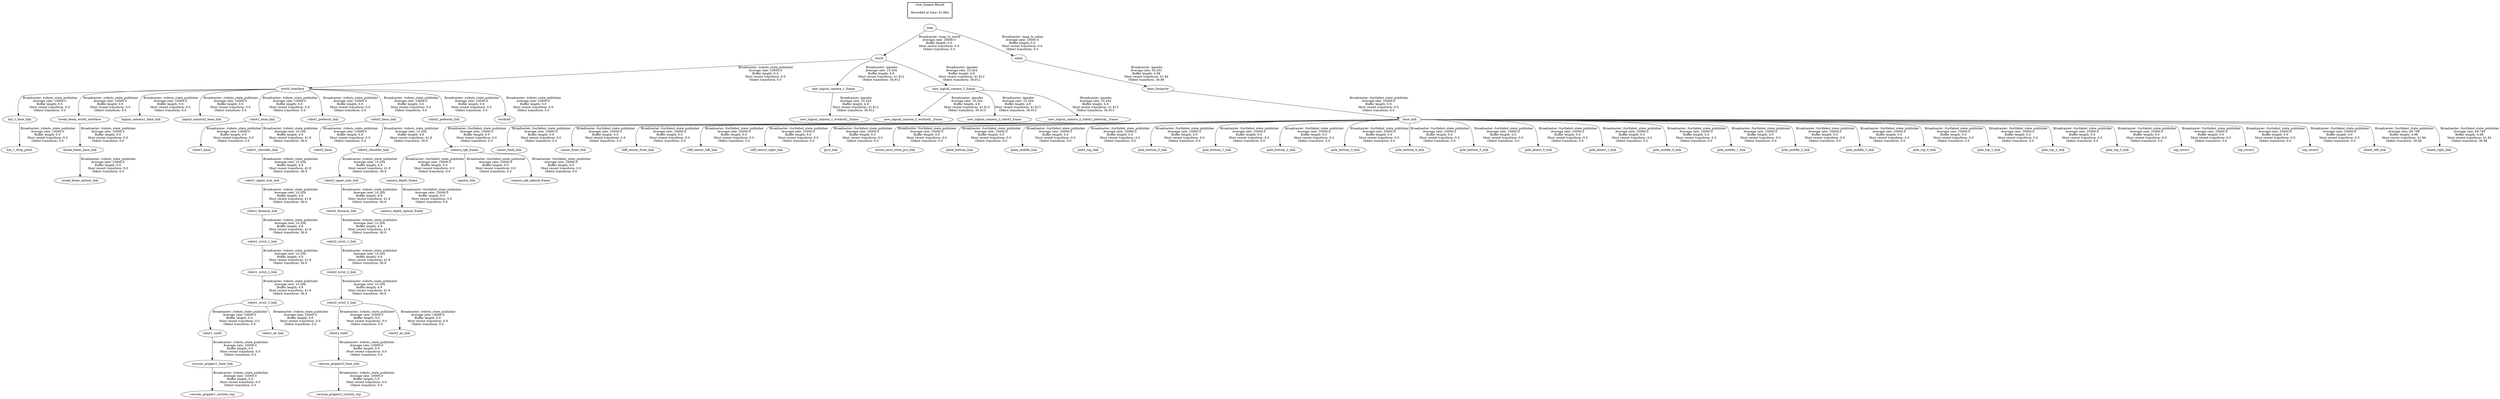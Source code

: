 digraph G {
"world_interface" -> "bin_1_base_link"[label=" Broadcaster: /robots_state_publisher\nAverage rate: 10000.0\nBuffer length: 0.0\nMost recent transform: 0.0\nOldest transform: 0.0\n"];
"world" -> "world_interface"[label=" Broadcaster: /robots_state_publisher\nAverage rate: 10000.0\nBuffer length: 0.0\nMost recent transform: 0.0\nOldest transform: 0.0\n"];
"bin_1_base_link" -> "bin_1_drop_point"[label=" Broadcaster: /robots_state_publisher\nAverage rate: 10000.0\nBuffer length: 0.0\nMost recent transform: 0.0\nOldest transform: 0.0\n"];
"world_interface" -> "break_beam_world_interface"[label=" Broadcaster: /robots_state_publisher\nAverage rate: 10000.0\nBuffer length: 0.0\nMost recent transform: 0.0\nOldest transform: 0.0\n"];
"break_beam_base_link" -> "break_beam_optical_link"[label=" Broadcaster: /robots_state_publisher\nAverage rate: 10000.0\nBuffer length: 0.0\nMost recent transform: 0.0\nOldest transform: 0.0\n"];
"break_beam_world_interface" -> "break_beam_base_link"[label=" Broadcaster: /robots_state_publisher\nAverage rate: 10000.0\nBuffer length: 0.0\nMost recent transform: 0.0\nOldest transform: 0.0\n"];
"robot1_tool0" -> "vacuum_gripper1_base_link"[label=" Broadcaster: /robots_state_publisher\nAverage rate: 10000.0\nBuffer length: 0.0\nMost recent transform: 0.0\nOldest transform: 0.0\n"];
"robot1_wrist_3_link" -> "robot1_tool0"[label=" Broadcaster: /robots_state_publisher\nAverage rate: 10000.0\nBuffer length: 0.0\nMost recent transform: 0.0\nOldest transform: 0.0\n"];
"robot2_tool0" -> "vacuum_gripper2_base_link"[label=" Broadcaster: /robots_state_publisher\nAverage rate: 10000.0\nBuffer length: 0.0\nMost recent transform: 0.0\nOldest transform: 0.0\n"];
"robot2_wrist_3_link" -> "robot2_tool0"[label=" Broadcaster: /robots_state_publisher\nAverage rate: 10000.0\nBuffer length: 0.0\nMost recent transform: 0.0\nOldest transform: 0.0\n"];
"world_interface" -> "logical_camera1_base_link"[label=" Broadcaster: /robots_state_publisher\nAverage rate: 10000.0\nBuffer length: 0.0\nMost recent transform: 0.0\nOldest transform: 0.0\n"];
"world_interface" -> "logical_camera2_base_link"[label=" Broadcaster: /robots_state_publisher\nAverage rate: 10000.0\nBuffer length: 0.0\nMost recent transform: 0.0\nOldest transform: 0.0\n"];
"robot1_base_link" -> "robot1_base"[label=" Broadcaster: /robots_state_publisher\nAverage rate: 10000.0\nBuffer length: 0.0\nMost recent transform: 0.0\nOldest transform: 0.0\n"];
"world_interface" -> "robot1_base_link"[label=" Broadcaster: /robots_state_publisher\nAverage rate: 10000.0\nBuffer length: 0.0\nMost recent transform: 0.0\nOldest transform: 0.0\n"];
"robot1_wrist_3_link" -> "robot1_ee_link"[label=" Broadcaster: /robots_state_publisher\nAverage rate: 10000.0\nBuffer length: 0.0\nMost recent transform: 0.0\nOldest transform: 0.0\n"];
"robot1_wrist_2_link" -> "robot1_wrist_3_link"[label=" Broadcaster: /robots_state_publisher\nAverage rate: 10.204\nBuffer length: 4.9\nMost recent transform: 41.8\nOldest transform: 36.9\n"];
"world_interface" -> "robot1_pedestal_link"[label=" Broadcaster: /robots_state_publisher\nAverage rate: 10000.0\nBuffer length: 0.0\nMost recent transform: 0.0\nOldest transform: 0.0\n"];
"robot2_base_link" -> "robot2_base"[label=" Broadcaster: /robots_state_publisher\nAverage rate: 10000.0\nBuffer length: 0.0\nMost recent transform: 0.0\nOldest transform: 0.0\n"];
"world_interface" -> "robot2_base_link"[label=" Broadcaster: /robots_state_publisher\nAverage rate: 10000.0\nBuffer length: 0.0\nMost recent transform: 0.0\nOldest transform: 0.0\n"];
"robot2_wrist_3_link" -> "robot2_ee_link"[label=" Broadcaster: /robots_state_publisher\nAverage rate: 10000.0\nBuffer length: 0.0\nMost recent transform: 0.0\nOldest transform: 0.0\n"];
"robot2_wrist_2_link" -> "robot2_wrist_3_link"[label=" Broadcaster: /robots_state_publisher\nAverage rate: 10.204\nBuffer length: 4.9\nMost recent transform: 41.8\nOldest transform: 36.9\n"];
"world_interface" -> "robot2_pedestal_link"[label=" Broadcaster: /robots_state_publisher\nAverage rate: 10000.0\nBuffer length: 0.0\nMost recent transform: 0.0\nOldest transform: 0.0\n"];
"vacuum_gripper1_base_link" -> "vacuum_gripper1_suction_cup"[label=" Broadcaster: /robots_state_publisher\nAverage rate: 10000.0\nBuffer length: 0.0\nMost recent transform: 0.0\nOldest transform: 0.0\n"];
"vacuum_gripper2_base_link" -> "vacuum_gripper2_suction_cup"[label=" Broadcaster: /robots_state_publisher\nAverage rate: 10000.0\nBuffer length: 0.0\nMost recent transform: 0.0\nOldest transform: 0.0\n"];
"world_interface" -> "workcell"[label=" Broadcaster: /robots_state_publisher\nAverage rate: 10000.0\nBuffer length: 0.0\nMost recent transform: 0.0\nOldest transform: 0.0\n"];
"map" -> "world"[label=" Broadcaster: /map_to_world\nAverage rate: 10000.0\nBuffer length: 0.0\nMost recent transform: 0.0\nOldest transform: 0.0\n"];
"base_footprint" -> "base_link"[label=" Broadcaster: /turtlebot_state_publisher\nAverage rate: 10000.0\nBuffer length: 0.0\nMost recent transform: 0.0\nOldest transform: 0.0\n"];
"odom" -> "base_footprint"[label=" Broadcaster: /gazebo\nAverage rate: 50.201\nBuffer length: 4.98\nMost recent transform: 41.84\nOldest transform: 36.86\n"];
"camera_rgb_frame" -> "camera_depth_frame"[label=" Broadcaster: /turtlebot_state_publisher\nAverage rate: 10000.0\nBuffer length: 0.0\nMost recent transform: 0.0\nOldest transform: 0.0\n"];
"base_link" -> "camera_rgb_frame"[label=" Broadcaster: /turtlebot_state_publisher\nAverage rate: 10000.0\nBuffer length: 0.0\nMost recent transform: 0.0\nOldest transform: 0.0\n"];
"camera_depth_frame" -> "camera_depth_optical_frame"[label=" Broadcaster: /turtlebot_state_publisher\nAverage rate: 10000.0\nBuffer length: 0.0\nMost recent transform: 0.0\nOldest transform: 0.0\n"];
"camera_rgb_frame" -> "camera_link"[label=" Broadcaster: /turtlebot_state_publisher\nAverage rate: 10000.0\nBuffer length: 0.0\nMost recent transform: 0.0\nOldest transform: 0.0\n"];
"camera_rgb_frame" -> "camera_rgb_optical_frame"[label=" Broadcaster: /turtlebot_state_publisher\nAverage rate: 10000.0\nBuffer length: 0.0\nMost recent transform: 0.0\nOldest transform: 0.0\n"];
"base_link" -> "caster_back_link"[label=" Broadcaster: /turtlebot_state_publisher\nAverage rate: 10000.0\nBuffer length: 0.0\nMost recent transform: 0.0\nOldest transform: 0.0\n"];
"base_link" -> "caster_front_link"[label=" Broadcaster: /turtlebot_state_publisher\nAverage rate: 10000.0\nBuffer length: 0.0\nMost recent transform: 0.0\nOldest transform: 0.0\n"];
"base_link" -> "cliff_sensor_front_link"[label=" Broadcaster: /turtlebot_state_publisher\nAverage rate: 10000.0\nBuffer length: 0.0\nMost recent transform: 0.0\nOldest transform: 0.0\n"];
"base_link" -> "cliff_sensor_left_link"[label=" Broadcaster: /turtlebot_state_publisher\nAverage rate: 10000.0\nBuffer length: 0.0\nMost recent transform: 0.0\nOldest transform: 0.0\n"];
"base_link" -> "cliff_sensor_right_link"[label=" Broadcaster: /turtlebot_state_publisher\nAverage rate: 10000.0\nBuffer length: 0.0\nMost recent transform: 0.0\nOldest transform: 0.0\n"];
"base_link" -> "gyro_link"[label=" Broadcaster: /turtlebot_state_publisher\nAverage rate: 10000.0\nBuffer length: 0.0\nMost recent transform: 0.0\nOldest transform: 0.0\n"];
"base_link" -> "mount_asus_xtion_pro_link"[label=" Broadcaster: /turtlebot_state_publisher\nAverage rate: 10000.0\nBuffer length: 0.0\nMost recent transform: 0.0\nOldest transform: 0.0\n"];
"base_link" -> "plate_bottom_link"[label=" Broadcaster: /turtlebot_state_publisher\nAverage rate: 10000.0\nBuffer length: 0.0\nMost recent transform: 0.0\nOldest transform: 0.0\n"];
"base_link" -> "plate_middle_link"[label=" Broadcaster: /turtlebot_state_publisher\nAverage rate: 10000.0\nBuffer length: 0.0\nMost recent transform: 0.0\nOldest transform: 0.0\n"];
"base_link" -> "plate_top_link"[label=" Broadcaster: /turtlebot_state_publisher\nAverage rate: 10000.0\nBuffer length: 0.0\nMost recent transform: 0.0\nOldest transform: 0.0\n"];
"base_link" -> "pole_bottom_0_link"[label=" Broadcaster: /turtlebot_state_publisher\nAverage rate: 10000.0\nBuffer length: 0.0\nMost recent transform: 0.0\nOldest transform: 0.0\n"];
"base_link" -> "pole_bottom_1_link"[label=" Broadcaster: /turtlebot_state_publisher\nAverage rate: 10000.0\nBuffer length: 0.0\nMost recent transform: 0.0\nOldest transform: 0.0\n"];
"base_link" -> "pole_bottom_2_link"[label=" Broadcaster: /turtlebot_state_publisher\nAverage rate: 10000.0\nBuffer length: 0.0\nMost recent transform: 0.0\nOldest transform: 0.0\n"];
"base_link" -> "pole_bottom_3_link"[label=" Broadcaster: /turtlebot_state_publisher\nAverage rate: 10000.0\nBuffer length: 0.0\nMost recent transform: 0.0\nOldest transform: 0.0\n"];
"base_link" -> "pole_bottom_4_link"[label=" Broadcaster: /turtlebot_state_publisher\nAverage rate: 10000.0\nBuffer length: 0.0\nMost recent transform: 0.0\nOldest transform: 0.0\n"];
"base_link" -> "pole_bottom_5_link"[label=" Broadcaster: /turtlebot_state_publisher\nAverage rate: 10000.0\nBuffer length: 0.0\nMost recent transform: 0.0\nOldest transform: 0.0\n"];
"base_link" -> "pole_kinect_0_link"[label=" Broadcaster: /turtlebot_state_publisher\nAverage rate: 10000.0\nBuffer length: 0.0\nMost recent transform: 0.0\nOldest transform: 0.0\n"];
"base_link" -> "pole_kinect_1_link"[label=" Broadcaster: /turtlebot_state_publisher\nAverage rate: 10000.0\nBuffer length: 0.0\nMost recent transform: 0.0\nOldest transform: 0.0\n"];
"base_link" -> "pole_middle_0_link"[label=" Broadcaster: /turtlebot_state_publisher\nAverage rate: 10000.0\nBuffer length: 0.0\nMost recent transform: 0.0\nOldest transform: 0.0\n"];
"base_link" -> "pole_middle_1_link"[label=" Broadcaster: /turtlebot_state_publisher\nAverage rate: 10000.0\nBuffer length: 0.0\nMost recent transform: 0.0\nOldest transform: 0.0\n"];
"base_link" -> "pole_middle_2_link"[label=" Broadcaster: /turtlebot_state_publisher\nAverage rate: 10000.0\nBuffer length: 0.0\nMost recent transform: 0.0\nOldest transform: 0.0\n"];
"base_link" -> "pole_middle_3_link"[label=" Broadcaster: /turtlebot_state_publisher\nAverage rate: 10000.0\nBuffer length: 0.0\nMost recent transform: 0.0\nOldest transform: 0.0\n"];
"base_link" -> "pole_top_0_link"[label=" Broadcaster: /turtlebot_state_publisher\nAverage rate: 10000.0\nBuffer length: 0.0\nMost recent transform: 0.0\nOldest transform: 0.0\n"];
"base_link" -> "pole_top_1_link"[label=" Broadcaster: /turtlebot_state_publisher\nAverage rate: 10000.0\nBuffer length: 0.0\nMost recent transform: 0.0\nOldest transform: 0.0\n"];
"base_link" -> "pole_top_2_link"[label=" Broadcaster: /turtlebot_state_publisher\nAverage rate: 10000.0\nBuffer length: 0.0\nMost recent transform: 0.0\nOldest transform: 0.0\n"];
"base_link" -> "pole_top_3_link"[label=" Broadcaster: /turtlebot_state_publisher\nAverage rate: 10000.0\nBuffer length: 0.0\nMost recent transform: 0.0\nOldest transform: 0.0\n"];
"base_link" -> "top_cover1"[label=" Broadcaster: /turtlebot_state_publisher\nAverage rate: 10000.0\nBuffer length: 0.0\nMost recent transform: 0.0\nOldest transform: 0.0\n"];
"base_link" -> "top_cover2"[label=" Broadcaster: /turtlebot_state_publisher\nAverage rate: 10000.0\nBuffer length: 0.0\nMost recent transform: 0.0\nOldest transform: 0.0\n"];
"base_link" -> "top_cover3"[label=" Broadcaster: /turtlebot_state_publisher\nAverage rate: 10000.0\nBuffer length: 0.0\nMost recent transform: 0.0\nOldest transform: 0.0\n"];
"map" -> "odom"[label=" Broadcaster: /map_to_odom\nAverage rate: 10000.0\nBuffer length: 0.0\nMost recent transform: 0.0\nOldest transform: 0.0\n"];
"base_link" -> "wheel_left_link"[label=" Broadcaster: /turtlebot_state_publisher\nAverage rate: 49.799\nBuffer length: 4.98\nMost recent transform: 41.84\nOldest transform: 36.86\n"];
"base_link" -> "wheel_right_link"[label=" Broadcaster: /turtlebot_state_publisher\nAverage rate: 49.799\nBuffer length: 4.98\nMost recent transform: 41.84\nOldest transform: 36.86\n"];
"robot1_upper_arm_link" -> "robot1_forearm_link"[label=" Broadcaster: /robots_state_publisher\nAverage rate: 10.204\nBuffer length: 4.9\nMost recent transform: 41.8\nOldest transform: 36.9\n"];
"robot1_shoulder_link" -> "robot1_upper_arm_link"[label=" Broadcaster: /robots_state_publisher\nAverage rate: 10.204\nBuffer length: 4.9\nMost recent transform: 41.8\nOldest transform: 36.9\n"];
"robot1_base_link" -> "robot1_shoulder_link"[label=" Broadcaster: /robots_state_publisher\nAverage rate: 10.204\nBuffer length: 4.9\nMost recent transform: 41.8\nOldest transform: 36.9\n"];
"robot1_forearm_link" -> "robot1_wrist_1_link"[label=" Broadcaster: /robots_state_publisher\nAverage rate: 10.204\nBuffer length: 4.9\nMost recent transform: 41.8\nOldest transform: 36.9\n"];
"robot1_wrist_1_link" -> "robot1_wrist_2_link"[label=" Broadcaster: /robots_state_publisher\nAverage rate: 10.204\nBuffer length: 4.9\nMost recent transform: 41.8\nOldest transform: 36.9\n"];
"robot2_upper_arm_link" -> "robot2_forearm_link"[label=" Broadcaster: /robots_state_publisher\nAverage rate: 10.204\nBuffer length: 4.9\nMost recent transform: 41.8\nOldest transform: 36.9\n"];
"robot2_shoulder_link" -> "robot2_upper_arm_link"[label=" Broadcaster: /robots_state_publisher\nAverage rate: 10.204\nBuffer length: 4.9\nMost recent transform: 41.8\nOldest transform: 36.9\n"];
"robot2_base_link" -> "robot2_shoulder_link"[label=" Broadcaster: /robots_state_publisher\nAverage rate: 10.204\nBuffer length: 4.9\nMost recent transform: 41.8\nOldest transform: 36.9\n"];
"robot2_forearm_link" -> "robot2_wrist_1_link"[label=" Broadcaster: /robots_state_publisher\nAverage rate: 10.204\nBuffer length: 4.9\nMost recent transform: 41.8\nOldest transform: 36.9\n"];
"robot2_wrist_1_link" -> "robot2_wrist_2_link"[label=" Broadcaster: /robots_state_publisher\nAverage rate: 10.204\nBuffer length: 4.9\nMost recent transform: 41.8\nOldest transform: 36.9\n"];
"world" -> "new_logical_camera_1_frame"[label=" Broadcaster: /gazebo\nAverage rate: 10.204\nBuffer length: 4.9\nMost recent transform: 41.812\nOldest transform: 36.912\n"];
"new_logical_camera_1_frame" -> "new_logical_camera_1_workcell__frame"[label=" Broadcaster: /gazebo\nAverage rate: 10.204\nBuffer length: 4.9\nMost recent transform: 41.812\nOldest transform: 36.912\n"];
"world" -> "new_logical_camera_2_frame"[label=" Broadcaster: /gazebo\nAverage rate: 10.204\nBuffer length: 4.9\nMost recent transform: 41.812\nOldest transform: 36.912\n"];
"new_logical_camera_2_frame" -> "new_logical_camera_2_workcell__frame"[label=" Broadcaster: /gazebo\nAverage rate: 10.204\nBuffer length: 4.9\nMost recent transform: 41.813\nOldest transform: 36.913\n"];
"new_logical_camera_2_frame" -> "new_logical_camera_2_robot2_frame"[label=" Broadcaster: /gazebo\nAverage rate: 10.204\nBuffer length: 4.9\nMost recent transform: 41.813\nOldest transform: 36.913\n"];
"new_logical_camera_2_frame" -> "new_logical_camera_2_robot2_pedestal__frame"[label=" Broadcaster: /gazebo\nAverage rate: 10.204\nBuffer length: 4.9\nMost recent transform: 41.813\nOldest transform: 36.913\n"];
edge [style=invis];
 subgraph cluster_legend { style=bold; color=black; label ="view_frames Result";
"Recorded at time: 41.984"[ shape=plaintext ] ;
}->"map";
}